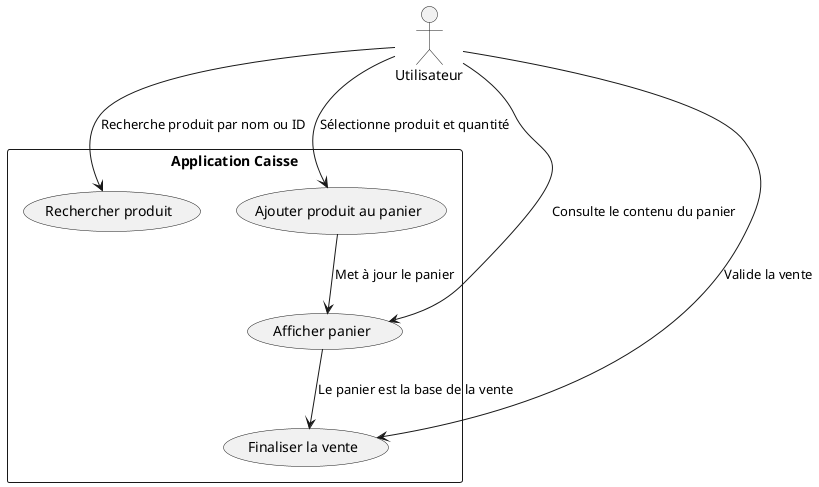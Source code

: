 @startuml
actor "Utilisateur" as User

rectangle "Application Caisse" {
  usecase "Rechercher produit" as UC1
  usecase "Ajouter produit au panier" as UC2
  usecase "Afficher panier" as UC3
  usecase "Finaliser la vente" as UC4
}

User --> UC1 : Recherche produit par nom ou ID
User --> UC2 : Sélectionne produit et quantité
User --> UC3 : Consulte le contenu du panier
User --> UC4 : Valide la vente

UC2 --> UC3 : Met à jour le panier
UC3 --> UC4 : Le panier est la base de la vente

@enduml
